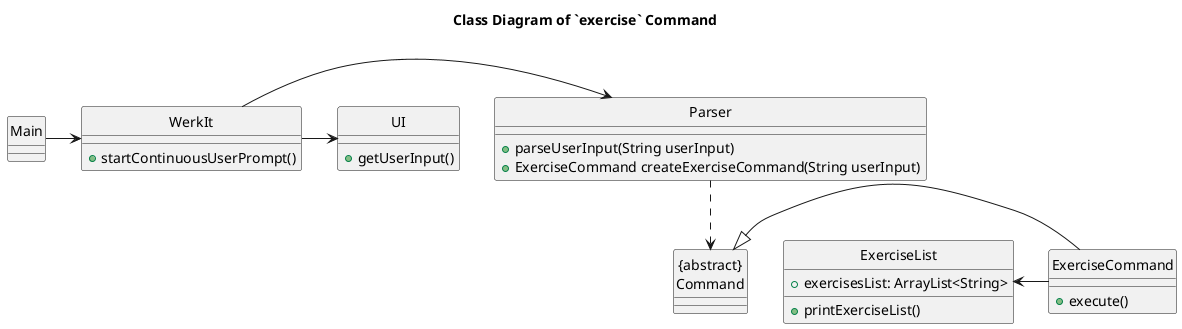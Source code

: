@startuml
'https://plantuml.com/class-diagram
hide circle
title Class Diagram of `exercise` Command
Main -> WerkIt
WerkIt -> Parser
WerkIt -> UI
ExerciseList <- ExerciseCommand
"{abstract}\nCommand" <|- ExerciseCommand


Parser ..> "{abstract}\nCommand"
class WerkIt {
+ startContinuousUserPrompt()
}


class Main {

}

class ExerciseCommand {
+ execute()
}

class UI {
+ getUserInput()
}

class Parser {
+ parseUserInput(String userInput)
+ ExerciseCommand createExerciseCommand(String userInput)
}

class ExerciseList {
+ exercisesList: ArrayList<String>
+ printExerciseList()
}

@enduml